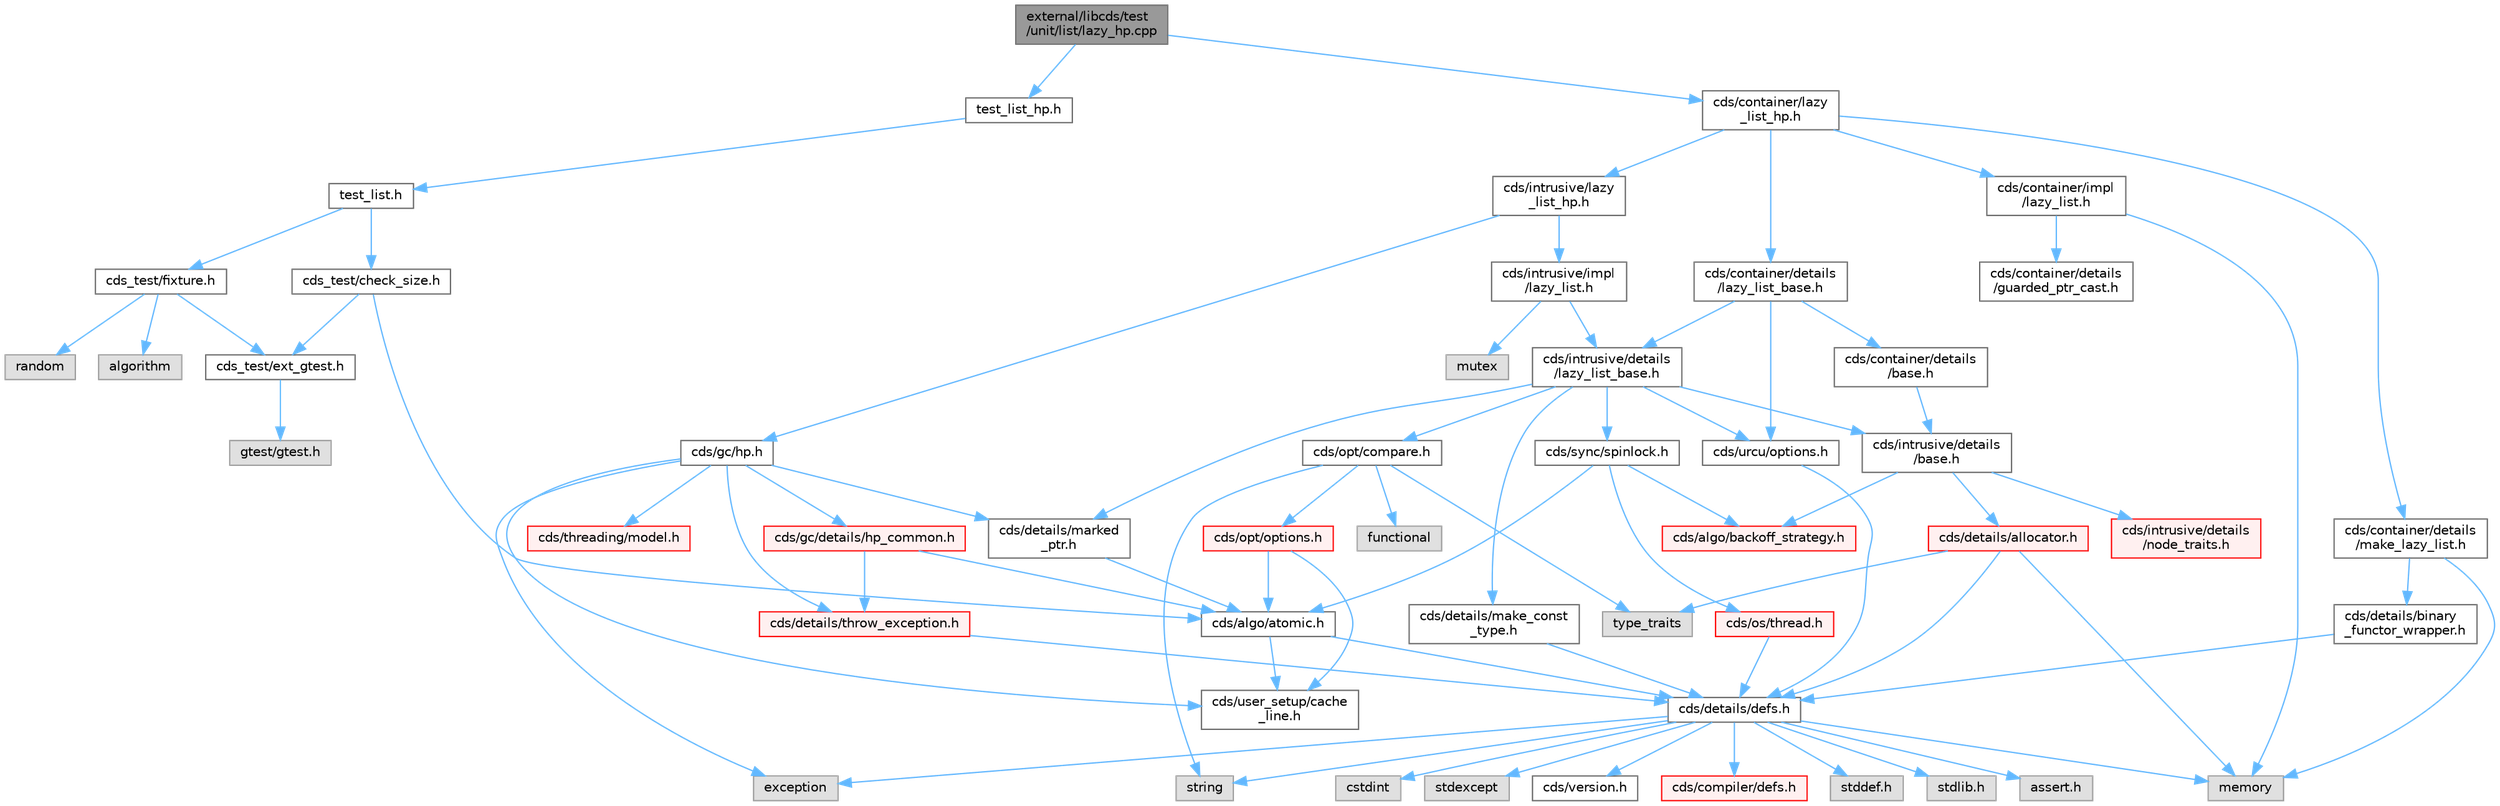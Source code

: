 digraph "external/libcds/test/unit/list/lazy_hp.cpp"
{
 // LATEX_PDF_SIZE
  bgcolor="transparent";
  edge [fontname=Helvetica,fontsize=10,labelfontname=Helvetica,labelfontsize=10];
  node [fontname=Helvetica,fontsize=10,shape=box,height=0.2,width=0.4];
  Node1 [id="Node000001",label="external/libcds/test\l/unit/list/lazy_hp.cpp",height=0.2,width=0.4,color="gray40", fillcolor="grey60", style="filled", fontcolor="black",tooltip=" "];
  Node1 -> Node2 [id="edge75_Node000001_Node000002",color="steelblue1",style="solid",tooltip=" "];
  Node2 [id="Node000002",label="test_list_hp.h",height=0.2,width=0.4,color="grey40", fillcolor="white", style="filled",URL="$test__list__hp_8h.html",tooltip=" "];
  Node2 -> Node3 [id="edge76_Node000002_Node000003",color="steelblue1",style="solid",tooltip=" "];
  Node3 [id="Node000003",label="test_list.h",height=0.2,width=0.4,color="grey40", fillcolor="white", style="filled",URL="$test__list_8h.html",tooltip=" "];
  Node3 -> Node4 [id="edge77_Node000003_Node000004",color="steelblue1",style="solid",tooltip=" "];
  Node4 [id="Node000004",label="cds_test/check_size.h",height=0.2,width=0.4,color="grey40", fillcolor="white", style="filled",URL="$check__size_8h.html",tooltip=" "];
  Node4 -> Node5 [id="edge78_Node000004_Node000005",color="steelblue1",style="solid",tooltip=" "];
  Node5 [id="Node000005",label="cds_test/ext_gtest.h",height=0.2,width=0.4,color="grey40", fillcolor="white", style="filled",URL="$ext__gtest_8h.html",tooltip=" "];
  Node5 -> Node6 [id="edge79_Node000005_Node000006",color="steelblue1",style="solid",tooltip=" "];
  Node6 [id="Node000006",label="gtest/gtest.h",height=0.2,width=0.4,color="grey60", fillcolor="#E0E0E0", style="filled",tooltip=" "];
  Node4 -> Node7 [id="edge80_Node000004_Node000007",color="steelblue1",style="solid",tooltip=" "];
  Node7 [id="Node000007",label="cds/algo/atomic.h",height=0.2,width=0.4,color="grey40", fillcolor="white", style="filled",URL="$external_2libcds_2cds_2algo_2atomic_8h.html",tooltip=" "];
  Node7 -> Node8 [id="edge81_Node000007_Node000008",color="steelblue1",style="solid",tooltip=" "];
  Node8 [id="Node000008",label="cds/details/defs.h",height=0.2,width=0.4,color="grey40", fillcolor="white", style="filled",URL="$details_2defs_8h.html",tooltip=" "];
  Node8 -> Node9 [id="edge82_Node000008_Node000009",color="steelblue1",style="solid",tooltip=" "];
  Node9 [id="Node000009",label="stddef.h",height=0.2,width=0.4,color="grey60", fillcolor="#E0E0E0", style="filled",tooltip=" "];
  Node8 -> Node10 [id="edge83_Node000008_Node000010",color="steelblue1",style="solid",tooltip=" "];
  Node10 [id="Node000010",label="stdlib.h",height=0.2,width=0.4,color="grey60", fillcolor="#E0E0E0", style="filled",tooltip=" "];
  Node8 -> Node11 [id="edge84_Node000008_Node000011",color="steelblue1",style="solid",tooltip=" "];
  Node11 [id="Node000011",label="assert.h",height=0.2,width=0.4,color="grey60", fillcolor="#E0E0E0", style="filled",tooltip=" "];
  Node8 -> Node12 [id="edge85_Node000008_Node000012",color="steelblue1",style="solid",tooltip=" "];
  Node12 [id="Node000012",label="cstdint",height=0.2,width=0.4,color="grey60", fillcolor="#E0E0E0", style="filled",tooltip=" "];
  Node8 -> Node13 [id="edge86_Node000008_Node000013",color="steelblue1",style="solid",tooltip=" "];
  Node13 [id="Node000013",label="exception",height=0.2,width=0.4,color="grey60", fillcolor="#E0E0E0", style="filled",tooltip=" "];
  Node8 -> Node14 [id="edge87_Node000008_Node000014",color="steelblue1",style="solid",tooltip=" "];
  Node14 [id="Node000014",label="stdexcept",height=0.2,width=0.4,color="grey60", fillcolor="#E0E0E0", style="filled",tooltip=" "];
  Node8 -> Node15 [id="edge88_Node000008_Node000015",color="steelblue1",style="solid",tooltip=" "];
  Node15 [id="Node000015",label="string",height=0.2,width=0.4,color="grey60", fillcolor="#E0E0E0", style="filled",tooltip=" "];
  Node8 -> Node16 [id="edge89_Node000008_Node000016",color="steelblue1",style="solid",tooltip=" "];
  Node16 [id="Node000016",label="memory",height=0.2,width=0.4,color="grey60", fillcolor="#E0E0E0", style="filled",tooltip=" "];
  Node8 -> Node17 [id="edge90_Node000008_Node000017",color="steelblue1",style="solid",tooltip=" "];
  Node17 [id="Node000017",label="cds/version.h",height=0.2,width=0.4,color="grey40", fillcolor="white", style="filled",URL="$external_2libcds_2cds_2version_8h.html",tooltip=" "];
  Node8 -> Node18 [id="edge91_Node000008_Node000018",color="steelblue1",style="solid",tooltip=" "];
  Node18 [id="Node000018",label="cds/compiler/defs.h",height=0.2,width=0.4,color="red", fillcolor="#FFF0F0", style="filled",URL="$compiler_2defs_8h.html",tooltip=" "];
  Node7 -> Node21 [id="edge92_Node000007_Node000021",color="steelblue1",style="solid",tooltip=" "];
  Node21 [id="Node000021",label="cds/user_setup/cache\l_line.h",height=0.2,width=0.4,color="grey40", fillcolor="white", style="filled",URL="$cache__line_8h.html",tooltip="Cache-line size definition"];
  Node3 -> Node22 [id="edge93_Node000003_Node000022",color="steelblue1",style="solid",tooltip=" "];
  Node22 [id="Node000022",label="cds_test/fixture.h",height=0.2,width=0.4,color="grey40", fillcolor="white", style="filled",URL="$fixture_8h.html",tooltip=" "];
  Node22 -> Node5 [id="edge94_Node000022_Node000005",color="steelblue1",style="solid",tooltip=" "];
  Node22 -> Node23 [id="edge95_Node000022_Node000023",color="steelblue1",style="solid",tooltip=" "];
  Node23 [id="Node000023",label="algorithm",height=0.2,width=0.4,color="grey60", fillcolor="#E0E0E0", style="filled",tooltip=" "];
  Node22 -> Node24 [id="edge96_Node000022_Node000024",color="steelblue1",style="solid",tooltip=" "];
  Node24 [id="Node000024",label="random",height=0.2,width=0.4,color="grey60", fillcolor="#E0E0E0", style="filled",tooltip=" "];
  Node1 -> Node25 [id="edge97_Node000001_Node000025",color="steelblue1",style="solid",tooltip=" "];
  Node25 [id="Node000025",label="cds/container/lazy\l_list_hp.h",height=0.2,width=0.4,color="grey40", fillcolor="white", style="filled",URL="$container_2lazy__list__hp_8h.html",tooltip=" "];
  Node25 -> Node26 [id="edge98_Node000025_Node000026",color="steelblue1",style="solid",tooltip=" "];
  Node26 [id="Node000026",label="cds/container/details\l/lazy_list_base.h",height=0.2,width=0.4,color="grey40", fillcolor="white", style="filled",URL="$container_2details_2lazy__list__base_8h.html",tooltip=" "];
  Node26 -> Node27 [id="edge99_Node000026_Node000027",color="steelblue1",style="solid",tooltip=" "];
  Node27 [id="Node000027",label="cds/container/details\l/base.h",height=0.2,width=0.4,color="grey40", fillcolor="white", style="filled",URL="$external_2libcds_2cds_2container_2details_2base_8h.html",tooltip=" "];
  Node27 -> Node28 [id="edge100_Node000027_Node000028",color="steelblue1",style="solid",tooltip=" "];
  Node28 [id="Node000028",label="cds/intrusive/details\l/base.h",height=0.2,width=0.4,color="grey40", fillcolor="white", style="filled",URL="$external_2libcds_2cds_2intrusive_2details_2base_8h.html",tooltip=" "];
  Node28 -> Node29 [id="edge101_Node000028_Node000029",color="steelblue1",style="solid",tooltip=" "];
  Node29 [id="Node000029",label="cds/intrusive/details\l/node_traits.h",height=0.2,width=0.4,color="red", fillcolor="#FFF0F0", style="filled",URL="$node__traits_8h.html",tooltip=" "];
  Node28 -> Node49 [id="edge102_Node000028_Node000049",color="steelblue1",style="solid",tooltip=" "];
  Node49 [id="Node000049",label="cds/details/allocator.h",height=0.2,width=0.4,color="red", fillcolor="#FFF0F0", style="filled",URL="$external_2libcds_2cds_2details_2allocator_8h.html",tooltip=" "];
  Node49 -> Node50 [id="edge103_Node000049_Node000050",color="steelblue1",style="solid",tooltip=" "];
  Node50 [id="Node000050",label="type_traits",height=0.2,width=0.4,color="grey60", fillcolor="#E0E0E0", style="filled",tooltip=" "];
  Node49 -> Node16 [id="edge104_Node000049_Node000016",color="steelblue1",style="solid",tooltip=" "];
  Node49 -> Node8 [id="edge105_Node000049_Node000008",color="steelblue1",style="solid",tooltip=" "];
  Node28 -> Node51 [id="edge106_Node000028_Node000051",color="steelblue1",style="solid",tooltip=" "];
  Node51 [id="Node000051",label="cds/algo/backoff_strategy.h",height=0.2,width=0.4,color="red", fillcolor="#FFF0F0", style="filled",URL="$backoff__strategy_8h.html",tooltip=" "];
  Node26 -> Node55 [id="edge107_Node000026_Node000055",color="steelblue1",style="solid",tooltip=" "];
  Node55 [id="Node000055",label="cds/intrusive/details\l/lazy_list_base.h",height=0.2,width=0.4,color="grey40", fillcolor="white", style="filled",URL="$intrusive_2details_2lazy__list__base_8h.html",tooltip=" "];
  Node55 -> Node28 [id="edge108_Node000055_Node000028",color="steelblue1",style="solid",tooltip=" "];
  Node55 -> Node56 [id="edge109_Node000055_Node000056",color="steelblue1",style="solid",tooltip=" "];
  Node56 [id="Node000056",label="cds/opt/compare.h",height=0.2,width=0.4,color="grey40", fillcolor="white", style="filled",URL="$external_2libcds_2cds_2opt_2compare_8h.html",tooltip=" "];
  Node56 -> Node50 [id="edge110_Node000056_Node000050",color="steelblue1",style="solid",tooltip=" "];
  Node56 -> Node57 [id="edge111_Node000056_Node000057",color="steelblue1",style="solid",tooltip=" "];
  Node57 [id="Node000057",label="functional",height=0.2,width=0.4,color="grey60", fillcolor="#E0E0E0", style="filled",tooltip=" "];
  Node56 -> Node15 [id="edge112_Node000056_Node000015",color="steelblue1",style="solid",tooltip=" "];
  Node56 -> Node31 [id="edge113_Node000056_Node000031",color="steelblue1",style="solid",tooltip=" "];
  Node31 [id="Node000031",label="cds/opt/options.h",height=0.2,width=0.4,color="red", fillcolor="#FFF0F0", style="filled",URL="$opt_2options_8h.html",tooltip=" "];
  Node31 -> Node21 [id="edge114_Node000031_Node000021",color="steelblue1",style="solid",tooltip=" "];
  Node31 -> Node7 [id="edge115_Node000031_Node000007",color="steelblue1",style="solid",tooltip=" "];
  Node55 -> Node58 [id="edge116_Node000055_Node000058",color="steelblue1",style="solid",tooltip=" "];
  Node58 [id="Node000058",label="cds/details/marked\l_ptr.h",height=0.2,width=0.4,color="grey40", fillcolor="white", style="filled",URL="$marked__ptr_8h.html",tooltip=" "];
  Node58 -> Node7 [id="edge117_Node000058_Node000007",color="steelblue1",style="solid",tooltip=" "];
  Node55 -> Node59 [id="edge118_Node000055_Node000059",color="steelblue1",style="solid",tooltip=" "];
  Node59 [id="Node000059",label="cds/details/make_const\l_type.h",height=0.2,width=0.4,color="grey40", fillcolor="white", style="filled",URL="$make__const__type_8h.html",tooltip=" "];
  Node59 -> Node8 [id="edge119_Node000059_Node000008",color="steelblue1",style="solid",tooltip=" "];
  Node55 -> Node60 [id="edge120_Node000055_Node000060",color="steelblue1",style="solid",tooltip=" "];
  Node60 [id="Node000060",label="cds/sync/spinlock.h",height=0.2,width=0.4,color="grey40", fillcolor="white", style="filled",URL="$sync_2spinlock_8h.html",tooltip=" "];
  Node60 -> Node7 [id="edge121_Node000060_Node000007",color="steelblue1",style="solid",tooltip=" "];
  Node60 -> Node61 [id="edge122_Node000060_Node000061",color="steelblue1",style="solid",tooltip=" "];
  Node61 [id="Node000061",label="cds/os/thread.h",height=0.2,width=0.4,color="red", fillcolor="#FFF0F0", style="filled",URL="$cds_2os_2thread_8h.html",tooltip=" "];
  Node61 -> Node8 [id="edge123_Node000061_Node000008",color="steelblue1",style="solid",tooltip=" "];
  Node60 -> Node51 [id="edge124_Node000060_Node000051",color="steelblue1",style="solid",tooltip=" "];
  Node55 -> Node64 [id="edge125_Node000055_Node000064",color="steelblue1",style="solid",tooltip=" "];
  Node64 [id="Node000064",label="cds/urcu/options.h",height=0.2,width=0.4,color="grey40", fillcolor="white", style="filled",URL="$urcu_2options_8h.html",tooltip=" "];
  Node64 -> Node8 [id="edge126_Node000064_Node000008",color="steelblue1",style="solid",tooltip=" "];
  Node26 -> Node64 [id="edge127_Node000026_Node000064",color="steelblue1",style="solid",tooltip=" "];
  Node25 -> Node65 [id="edge128_Node000025_Node000065",color="steelblue1",style="solid",tooltip=" "];
  Node65 [id="Node000065",label="cds/intrusive/lazy\l_list_hp.h",height=0.2,width=0.4,color="grey40", fillcolor="white", style="filled",URL="$intrusive_2lazy__list__hp_8h.html",tooltip=" "];
  Node65 -> Node66 [id="edge129_Node000065_Node000066",color="steelblue1",style="solid",tooltip=" "];
  Node66 [id="Node000066",label="cds/intrusive/impl\l/lazy_list.h",height=0.2,width=0.4,color="grey40", fillcolor="white", style="filled",URL="$intrusive_2impl_2lazy__list_8h.html",tooltip=" "];
  Node66 -> Node67 [id="edge130_Node000066_Node000067",color="steelblue1",style="solid",tooltip=" "];
  Node67 [id="Node000067",label="mutex",height=0.2,width=0.4,color="grey60", fillcolor="#E0E0E0", style="filled",tooltip=" "];
  Node66 -> Node55 [id="edge131_Node000066_Node000055",color="steelblue1",style="solid",tooltip=" "];
  Node65 -> Node68 [id="edge132_Node000065_Node000068",color="steelblue1",style="solid",tooltip=" "];
  Node68 [id="Node000068",label="cds/gc/hp.h",height=0.2,width=0.4,color="grey40", fillcolor="white", style="filled",URL="$hp_8h.html",tooltip=" "];
  Node68 -> Node13 [id="edge133_Node000068_Node000013",color="steelblue1",style="solid",tooltip=" "];
  Node68 -> Node69 [id="edge134_Node000068_Node000069",color="steelblue1",style="solid",tooltip=" "];
  Node69 [id="Node000069",label="cds/gc/details/hp_common.h",height=0.2,width=0.4,color="red", fillcolor="#FFF0F0", style="filled",URL="$hp__common_8h.html",tooltip=" "];
  Node69 -> Node7 [id="edge135_Node000069_Node000007",color="steelblue1",style="solid",tooltip=" "];
  Node69 -> Node46 [id="edge136_Node000069_Node000046",color="steelblue1",style="solid",tooltip=" "];
  Node46 [id="Node000046",label="cds/details/throw_exception.h",height=0.2,width=0.4,color="red", fillcolor="#FFF0F0", style="filled",URL="$throw__exception_8h.html",tooltip=" "];
  Node46 -> Node8 [id="edge137_Node000046_Node000008",color="steelblue1",style="solid",tooltip=" "];
  Node68 -> Node71 [id="edge138_Node000068_Node000071",color="steelblue1",style="solid",tooltip=" "];
  Node71 [id="Node000071",label="cds/threading/model.h",height=0.2,width=0.4,color="red", fillcolor="#FFF0F0", style="filled",URL="$model_8h.html",tooltip=" "];
  Node68 -> Node46 [id="edge139_Node000068_Node000046",color="steelblue1",style="solid",tooltip=" "];
  Node68 -> Node58 [id="edge140_Node000068_Node000058",color="steelblue1",style="solid",tooltip=" "];
  Node68 -> Node21 [id="edge141_Node000068_Node000021",color="steelblue1",style="solid",tooltip=" "];
  Node25 -> Node80 [id="edge142_Node000025_Node000080",color="steelblue1",style="solid",tooltip=" "];
  Node80 [id="Node000080",label="cds/container/details\l/make_lazy_list.h",height=0.2,width=0.4,color="grey40", fillcolor="white", style="filled",URL="$make__lazy__list_8h.html",tooltip=" "];
  Node80 -> Node81 [id="edge143_Node000080_Node000081",color="steelblue1",style="solid",tooltip=" "];
  Node81 [id="Node000081",label="cds/details/binary\l_functor_wrapper.h",height=0.2,width=0.4,color="grey40", fillcolor="white", style="filled",URL="$binary__functor__wrapper_8h.html",tooltip=" "];
  Node81 -> Node8 [id="edge144_Node000081_Node000008",color="steelblue1",style="solid",tooltip=" "];
  Node80 -> Node16 [id="edge145_Node000080_Node000016",color="steelblue1",style="solid",tooltip=" "];
  Node25 -> Node82 [id="edge146_Node000025_Node000082",color="steelblue1",style="solid",tooltip=" "];
  Node82 [id="Node000082",label="cds/container/impl\l/lazy_list.h",height=0.2,width=0.4,color="grey40", fillcolor="white", style="filled",URL="$container_2impl_2lazy__list_8h.html",tooltip=" "];
  Node82 -> Node16 [id="edge147_Node000082_Node000016",color="steelblue1",style="solid",tooltip=" "];
  Node82 -> Node83 [id="edge148_Node000082_Node000083",color="steelblue1",style="solid",tooltip=" "];
  Node83 [id="Node000083",label="cds/container/details\l/guarded_ptr_cast.h",height=0.2,width=0.4,color="grey40", fillcolor="white", style="filled",URL="$guarded__ptr__cast_8h.html",tooltip=" "];
}
